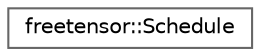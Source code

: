 digraph "Graphical Class Hierarchy"
{
 // LATEX_PDF_SIZE
  bgcolor="transparent";
  edge [fontname=Helvetica,fontsize=10,labelfontname=Helvetica,labelfontsize=10];
  node [fontname=Helvetica,fontsize=10,shape=box,height=0.2,width=0.4];
  rankdir="LR";
  Node0 [label="freetensor::Schedule",height=0.2,width=0.4,color="grey40", fillcolor="white", style="filled",URL="$classfreetensor_1_1Schedule.html",tooltip=" "];
}
